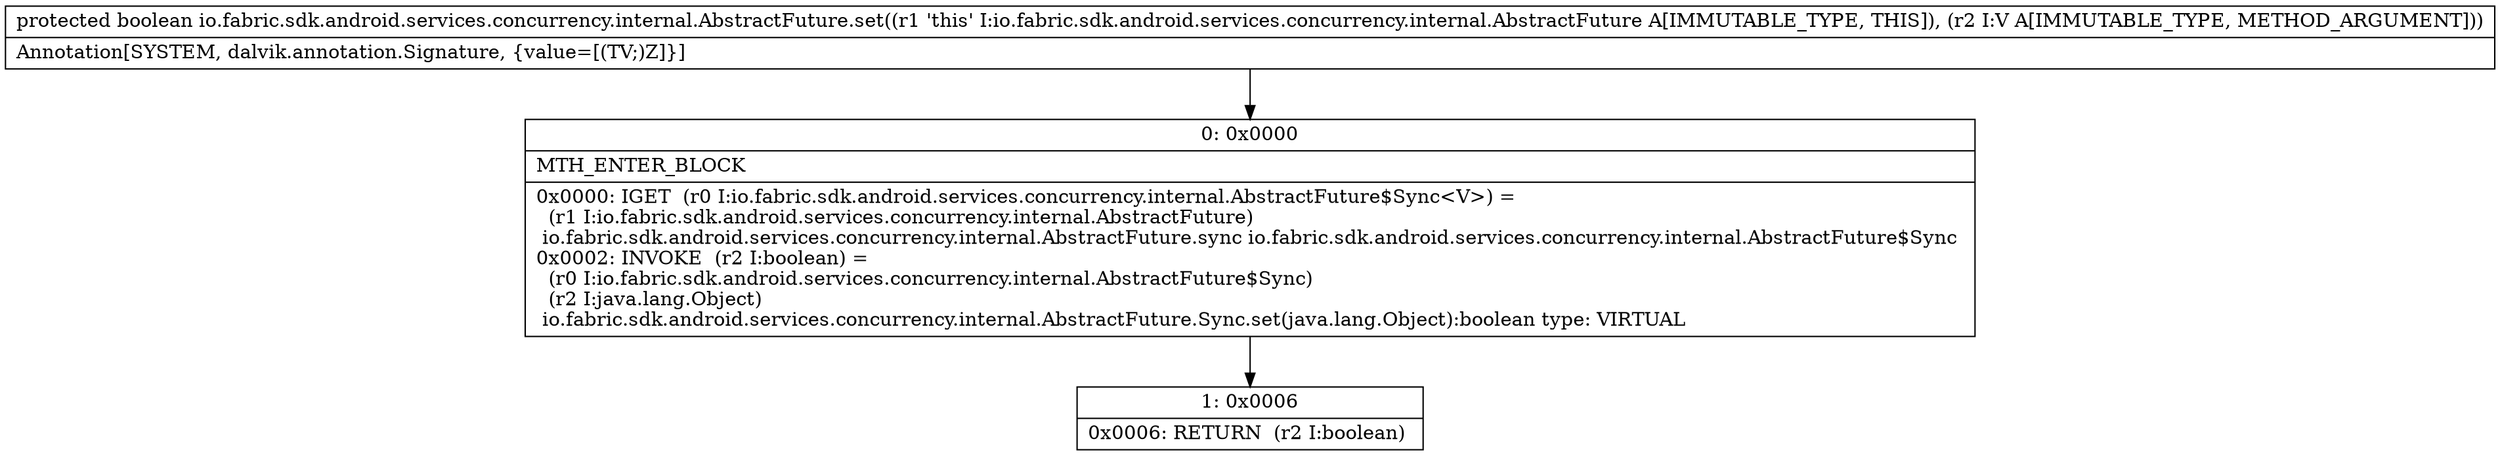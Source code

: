 digraph "CFG forio.fabric.sdk.android.services.concurrency.internal.AbstractFuture.set(Ljava\/lang\/Object;)Z" {
Node_0 [shape=record,label="{0\:\ 0x0000|MTH_ENTER_BLOCK\l|0x0000: IGET  (r0 I:io.fabric.sdk.android.services.concurrency.internal.AbstractFuture$Sync\<V\>) = \l  (r1 I:io.fabric.sdk.android.services.concurrency.internal.AbstractFuture)\l io.fabric.sdk.android.services.concurrency.internal.AbstractFuture.sync io.fabric.sdk.android.services.concurrency.internal.AbstractFuture$Sync \l0x0002: INVOKE  (r2 I:boolean) = \l  (r0 I:io.fabric.sdk.android.services.concurrency.internal.AbstractFuture$Sync)\l  (r2 I:java.lang.Object)\l io.fabric.sdk.android.services.concurrency.internal.AbstractFuture.Sync.set(java.lang.Object):boolean type: VIRTUAL \l}"];
Node_1 [shape=record,label="{1\:\ 0x0006|0x0006: RETURN  (r2 I:boolean) \l}"];
MethodNode[shape=record,label="{protected boolean io.fabric.sdk.android.services.concurrency.internal.AbstractFuture.set((r1 'this' I:io.fabric.sdk.android.services.concurrency.internal.AbstractFuture A[IMMUTABLE_TYPE, THIS]), (r2 I:V A[IMMUTABLE_TYPE, METHOD_ARGUMENT]))  | Annotation[SYSTEM, dalvik.annotation.Signature, \{value=[(TV;)Z]\}]\l}"];
MethodNode -> Node_0;
Node_0 -> Node_1;
}


